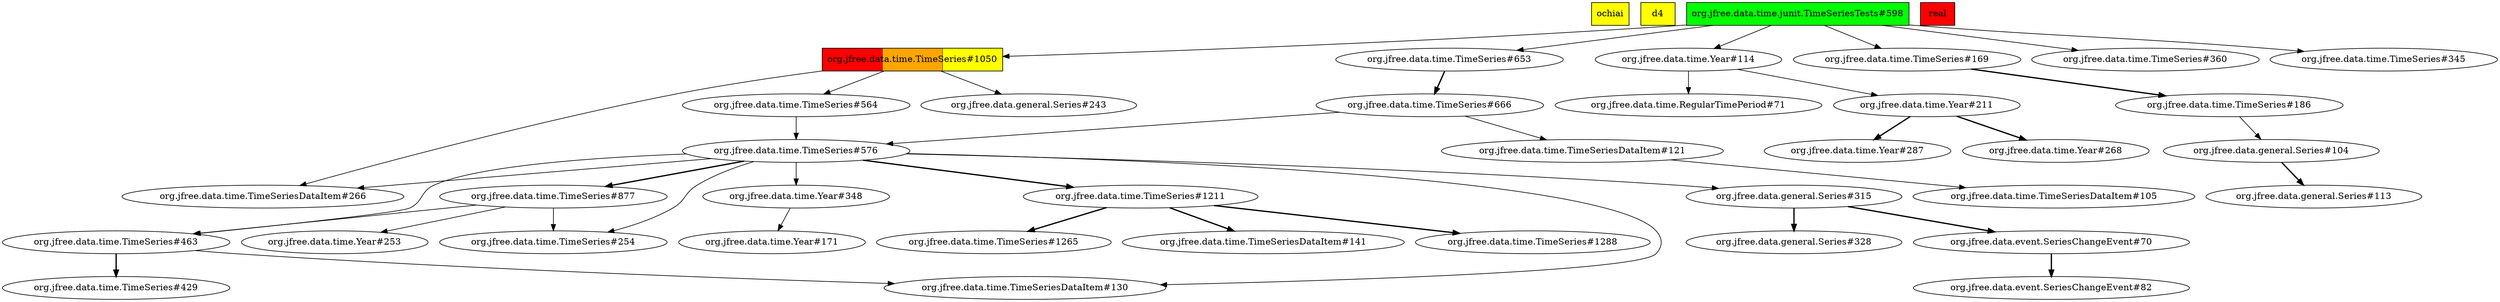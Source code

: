 digraph enhanced {
	"ochiai" [style=striped shape=box fillcolor="yellow"];
	"d4" [style=striped shape=box fillcolor="yellow"];
	"org.jfree.data.time.TimeSeries#1050" [style=striped shape=box fillcolor="red:orange:yellow"];
	"org.jfree.data.time.junit.TimeSeriesTests#598" [style=striped shape=box fillcolor="green"];
	"real" [style=striped shape=box fillcolor="red"];
	"org.jfree.data.time.Year#211" -> "org.jfree.data.time.Year#287" [style=bold];
	"org.jfree.data.time.TimeSeries#576" -> "org.jfree.data.time.TimeSeries#1211" [style=bold];
	"org.jfree.data.general.Series#315" -> "org.jfree.data.general.Series#328" [style=bold];
	"org.jfree.data.time.Year#211" -> "org.jfree.data.time.Year#268" [style=bold];
	"org.jfree.data.time.TimeSeries#463" -> "org.jfree.data.time.TimeSeriesDataItem#130";
	"org.jfree.data.time.TimeSeries#576" -> "org.jfree.data.time.TimeSeriesDataItem#130";
	"org.jfree.data.time.TimeSeries#186" -> "org.jfree.data.general.Series#104";
	"org.jfree.data.time.TimeSeries#576" -> "org.jfree.data.time.TimeSeries#877" [style=bold];
	"org.jfree.data.time.TimeSeries#1050" -> "org.jfree.data.general.Series#243";
	"org.jfree.data.time.TimeSeries#576" -> "org.jfree.data.time.Year#348";
	"org.jfree.data.time.TimeSeries#877" -> "org.jfree.data.time.TimeSeries#254";
	"org.jfree.data.time.TimeSeries#576" -> "org.jfree.data.time.TimeSeries#254";
	"org.jfree.data.time.Year#114" -> "org.jfree.data.time.RegularTimePeriod#71";
	"org.jfree.data.time.TimeSeries#564" -> "org.jfree.data.time.TimeSeries#576";
	"org.jfree.data.time.TimeSeries#666" -> "org.jfree.data.time.TimeSeries#576";
	"org.jfree.data.time.junit.TimeSeriesTests#598" -> "org.jfree.data.time.TimeSeries#653";
	"org.jfree.data.time.Year#114" -> "org.jfree.data.time.Year#211";
	"org.jfree.data.time.TimeSeries#666" -> "org.jfree.data.time.TimeSeriesDataItem#121";
	"org.jfree.data.time.TimeSeries#877" -> "org.jfree.data.time.Year#253";
	"org.jfree.data.time.TimeSeries#1211" -> "org.jfree.data.time.TimeSeries#1288" [style=bold];
	"org.jfree.data.time.TimeSeries#1211" -> "org.jfree.data.time.TimeSeries#1265" [style=bold];
	"org.jfree.data.time.TimeSeries#1050" -> "org.jfree.data.time.TimeSeriesDataItem#266";
	"org.jfree.data.time.TimeSeries#576" -> "org.jfree.data.time.TimeSeriesDataItem#266";
	"org.jfree.data.event.SeriesChangeEvent#70" -> "org.jfree.data.event.SeriesChangeEvent#82" [style=bold];
	"org.jfree.data.time.TimeSeries#576" -> "org.jfree.data.general.Series#315";
	"org.jfree.data.time.TimeSeries#169" -> "org.jfree.data.time.TimeSeries#186" [style=bold];
	"org.jfree.data.time.junit.TimeSeriesTests#598" -> "org.jfree.data.time.Year#114";
	"org.jfree.data.time.junit.TimeSeriesTests#598" -> "org.jfree.data.time.TimeSeries#360";
	"org.jfree.data.time.TimeSeries#1211" -> "org.jfree.data.time.TimeSeriesDataItem#141" [style=bold];
	"org.jfree.data.time.Year#348" -> "org.jfree.data.time.Year#171";
	"org.jfree.data.time.TimeSeries#463" -> "org.jfree.data.time.TimeSeries#429" [style=bold];
	"org.jfree.data.time.TimeSeries#1050" -> "org.jfree.data.time.TimeSeries#564";
	"org.jfree.data.time.junit.TimeSeriesTests#598" -> "org.jfree.data.time.TimeSeries#1050";
	"org.jfree.data.general.Series#104" -> "org.jfree.data.general.Series#113" [style=bold];
	"org.jfree.data.time.TimeSeries#877" -> "org.jfree.data.time.TimeSeries#463";
	"org.jfree.data.time.TimeSeries#576" -> "org.jfree.data.time.TimeSeries#463";
	"org.jfree.data.general.Series#315" -> "org.jfree.data.event.SeriesChangeEvent#70" [style=bold];
	"org.jfree.data.time.TimeSeries#653" -> "org.jfree.data.time.TimeSeries#666" [style=bold];
	"org.jfree.data.time.junit.TimeSeriesTests#598" -> "org.jfree.data.time.TimeSeries#345";
	"org.jfree.data.time.junit.TimeSeriesTests#598" -> "org.jfree.data.time.TimeSeries#169";
	"org.jfree.data.time.TimeSeriesDataItem#121" -> "org.jfree.data.time.TimeSeriesDataItem#105";
}
